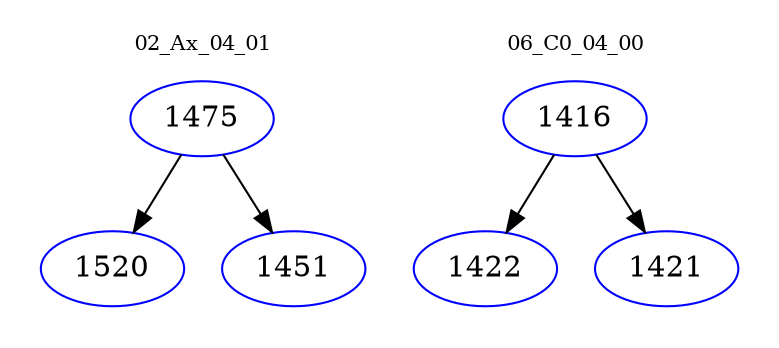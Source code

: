 digraph{
subgraph cluster_0 {
color = white
label = "02_Ax_04_01";
fontsize=10;
T0_1475 [label="1475", color="blue"]
T0_1475 -> T0_1520 [color="black"]
T0_1520 [label="1520", color="blue"]
T0_1475 -> T0_1451 [color="black"]
T0_1451 [label="1451", color="blue"]
}
subgraph cluster_1 {
color = white
label = "06_C0_04_00";
fontsize=10;
T1_1416 [label="1416", color="blue"]
T1_1416 -> T1_1422 [color="black"]
T1_1422 [label="1422", color="blue"]
T1_1416 -> T1_1421 [color="black"]
T1_1421 [label="1421", color="blue"]
}
}
